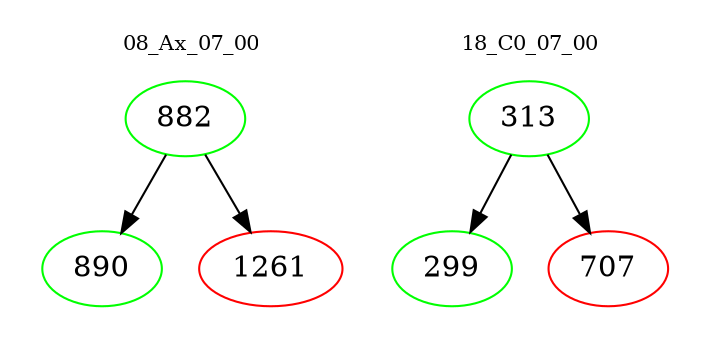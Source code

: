digraph{
subgraph cluster_0 {
color = white
label = "08_Ax_07_00";
fontsize=10;
T0_882 [label="882", color="green"]
T0_882 -> T0_890 [color="black"]
T0_890 [label="890", color="green"]
T0_882 -> T0_1261 [color="black"]
T0_1261 [label="1261", color="red"]
}
subgraph cluster_1 {
color = white
label = "18_C0_07_00";
fontsize=10;
T1_313 [label="313", color="green"]
T1_313 -> T1_299 [color="black"]
T1_299 [label="299", color="green"]
T1_313 -> T1_707 [color="black"]
T1_707 [label="707", color="red"]
}
}
